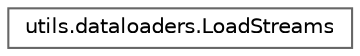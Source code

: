digraph "Graphical Class Hierarchy"
{
 // LATEX_PDF_SIZE
  bgcolor="transparent";
  edge [fontname=Helvetica,fontsize=10,labelfontname=Helvetica,labelfontsize=10];
  node [fontname=Helvetica,fontsize=10,shape=box,height=0.2,width=0.4];
  rankdir="LR";
  Node0 [id="Node000000",label="utils.dataloaders.LoadStreams",height=0.2,width=0.4,color="grey40", fillcolor="white", style="filled",URL="$classutils_1_1dataloaders_1_1_load_streams.html",tooltip=" "];
}
